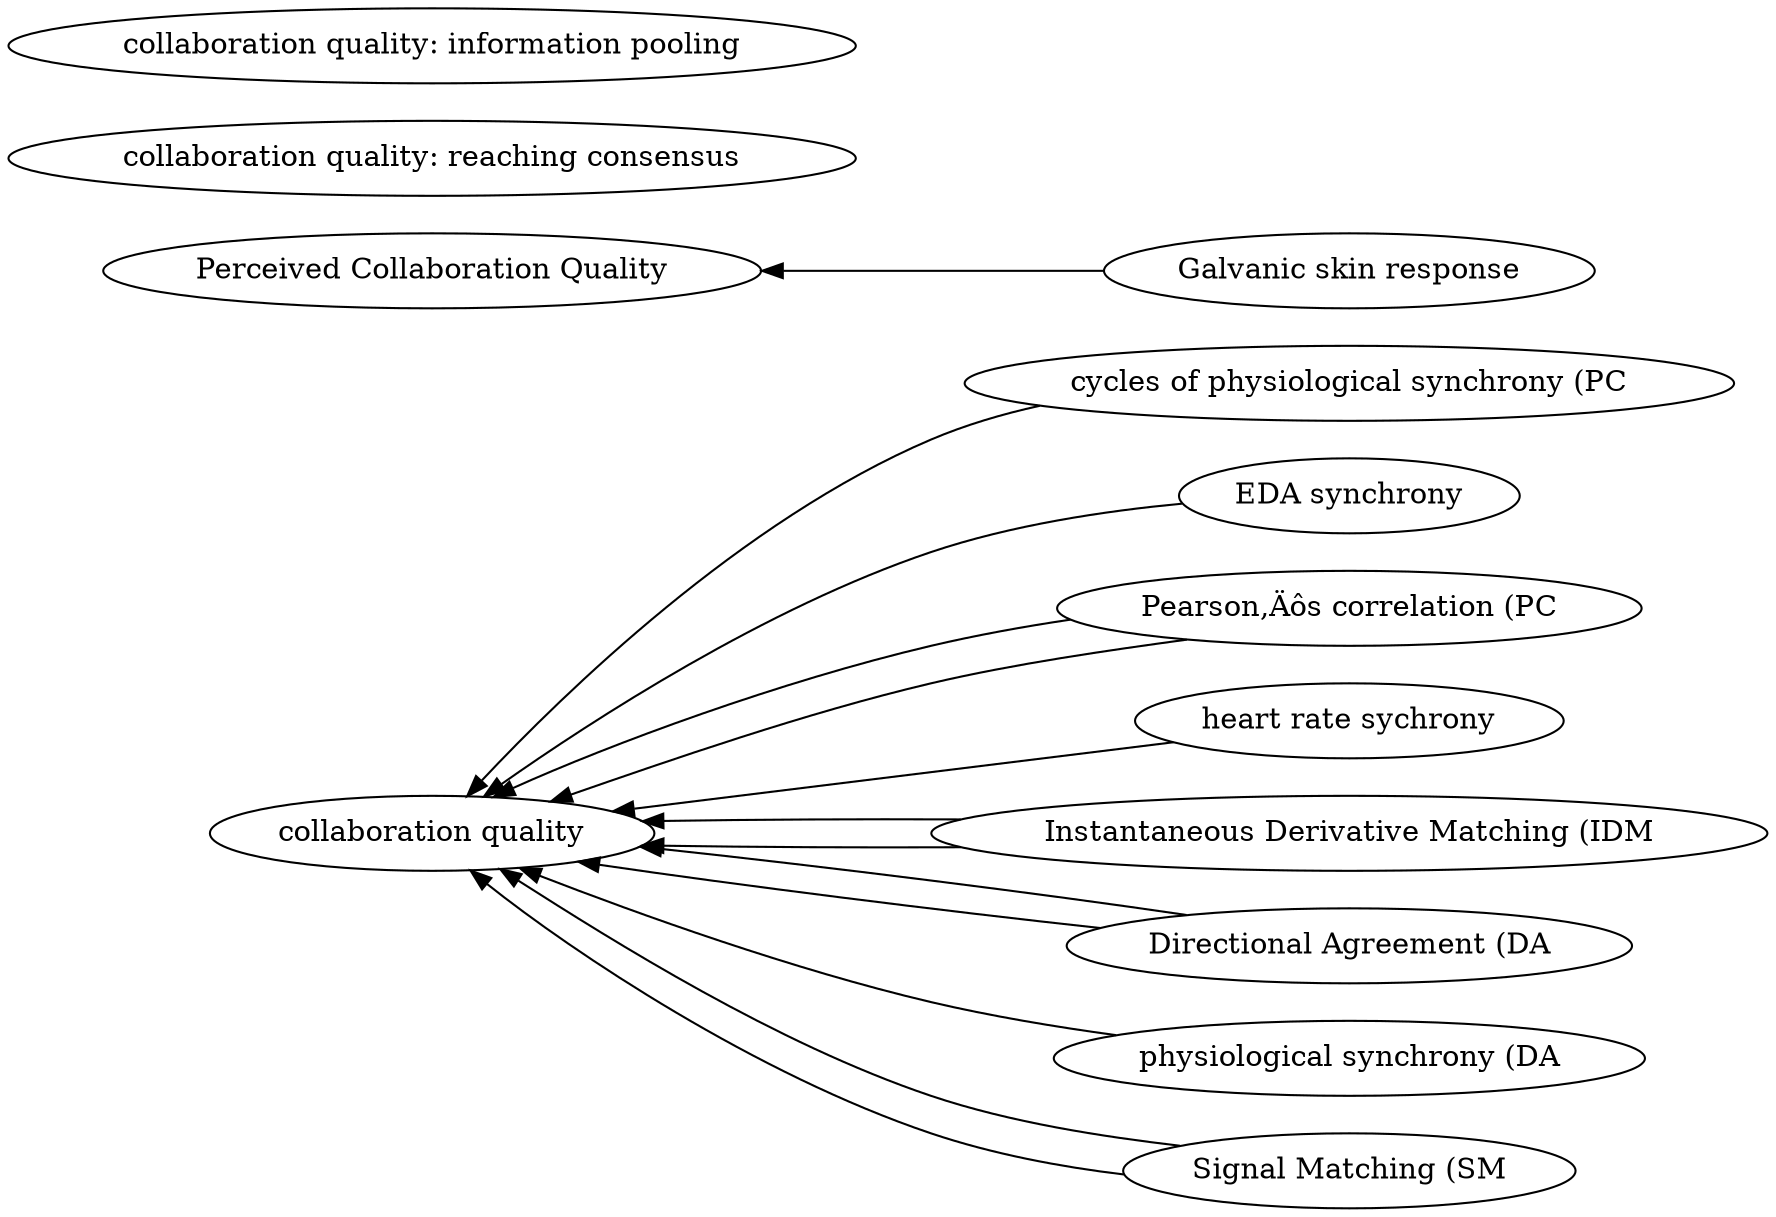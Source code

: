 digraph Test {
	rankdir=RL
	size="15,15"
	overlap=false
	splines=true
	{rank=same; "cycles of physiological synchrony (PC" "Galvanic skin response" "EDA synchrony" "Pearson‚Äôs correlation (PC" "heart rate sychrony" "Instantaneous Derivative Matching (IDM" "Directional Agreement (DA" "physiological synchrony (DA" "Signal Matching (SM";}
	{rank=same; "collaboration quality: reaching consensus" "collaboration quality" "collaboration quality: information pooling" "Perceived Collaboration Quality";}
	"physiological synchrony (DA" [href="https://scholar.google.com/scholar?hl=en&q=An%20Interactive%20Table%20for%20Supporting%20Participation%20Balance%20in%20Face-to-Face%20Collaborative%20Learning"]
	"physiological synchrony (DA" -> "collaboration quality"
	"cycles of physiological synchrony (PC" [href="https://scholar.google.com/scholar?hl=en&q=An%20Interactive%20Table%20for%20Supporting%20Participation%20Balance%20in%20Face-to-Face%20Collaborative%20Learning"]
	"cycles of physiological synchrony (PC" -> "collaboration quality"
	"Signal Matching (SM" [href="https://scholar.google.com/scholar?hl=en&q=An%20Interactive%20Table%20for%20Supporting%20Participation%20Balance%20in%20Face-to-Face%20Collaborative%20Learning"]
	"Signal Matching (SM" -> "collaboration quality":" reaching consensus"
	"Instantaneous Derivative Matching (IDM" [href="https://scholar.google.com/scholar?hl=en&q=An%20Interactive%20Table%20for%20Supporting%20Participation%20Balance%20in%20Face-to-Face%20Collaborative%20Learning"]
	"Instantaneous Derivative Matching (IDM" -> "collaboration quality":" reaching consensus"
	"Pearson‚Äôs correlation (PC" [href="https://scholar.google.com/scholar?hl=en&q=An%20Interactive%20Table%20for%20Supporting%20Participation%20Balance%20in%20Face-to-Face%20Collaborative%20Learning"]
	"Pearson‚Äôs correlation (PC" -> "collaboration quality":" reaching consensus"
	"Directional Agreement (DA" [href="https://scholar.google.com/scholar?hl=en&q=An%20Interactive%20Table%20for%20Supporting%20Participation%20Balance%20in%20Face-to-Face%20Collaborative%20Learning"]
	"Directional Agreement (DA" -> "collaboration quality":" reaching consensus"
	"Signal Matching (SM" [href="https://scholar.google.com/scholar?hl=en&q=An%20Interactive%20Table%20for%20Supporting%20Participation%20Balance%20in%20Face-to-Face%20Collaborative%20Learning"]
	"Signal Matching (SM" -> "collaboration quality":" information pooling"
	"Instantaneous Derivative Matching (IDM" [href="https://scholar.google.com/scholar?hl=en&q=An%20Interactive%20Table%20for%20Supporting%20Participation%20Balance%20in%20Face-to-Face%20Collaborative%20Learning"]
	"Instantaneous Derivative Matching (IDM" -> "collaboration quality":" information pooling"
	"Directional Agreement (DA" [href="https://scholar.google.com/scholar?hl=en&q=An%20Interactive%20Table%20for%20Supporting%20Participation%20Balance%20in%20Face-to-Face%20Collaborative%20Learning"]
	"Directional Agreement (DA" -> "collaboration quality":" information pooling"
	"Pearson‚Äôs correlation (PC" [href="https://scholar.google.com/scholar?hl=en&q=An%20Interactive%20Table%20for%20Supporting%20Participation%20Balance%20in%20Face-to-Face%20Collaborative%20Learning"]
	"Pearson‚Äôs correlation (PC" -> "collaboration quality":" information pooling"
	"EDA synchrony" [href="https://scholar.google.com/scholar?hl=en&q=An%20Interactive%20Table%20for%20Supporting%20Participation%20Balance%20in%20Face-to-Face%20Collaborative%20Learning"]
	"EDA synchrony" -> "collaboration quality"
	"heart rate sychrony" [href="https://scholar.google.com/scholar?hl=en&q=An%20Interactive%20Table%20for%20Supporting%20Participation%20Balance%20in%20Face-to-Face%20Collaborative%20Learning"]
	"heart rate sychrony" -> "collaboration quality"
	"Galvanic skin response" [href="https://scholar.google.com/scholar?hl=en&q=An%20Interactive%20Table%20for%20Supporting%20Participation%20Balance%20in%20Face-to-Face%20Collaborative%20Learning"]
	"Galvanic skin response" -> "Perceived Collaboration Quality"
}
